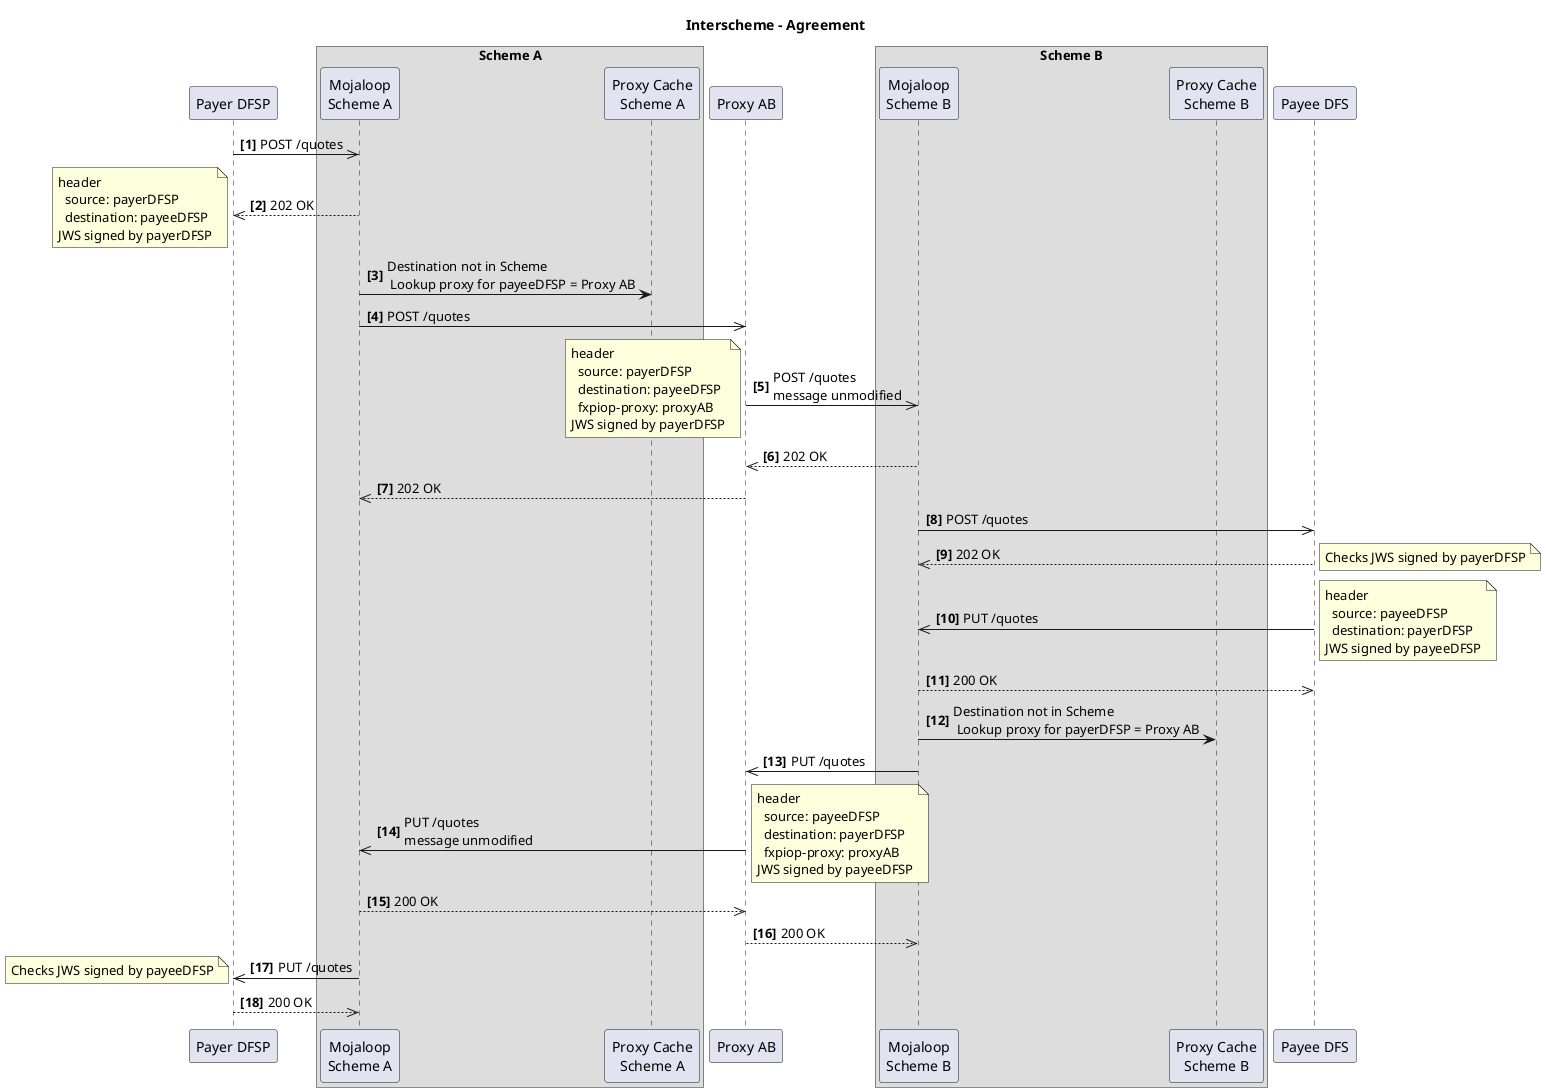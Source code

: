 @startuml

title Interscheme - Agreement

participant "Payer DFSP" as payerDFSP
box Scheme A
  participant "Mojaloop\nScheme A" as schemeA
  participant "Proxy Cache\nScheme A" as pc_A
end box
participant "Proxy AB" as xnp
box Scheme B
  participant "Mojaloop\nScheme B" as schemeB
  participant "Proxy Cache\nScheme B" as pc_B
end box
participant "Payee DFS" as payeeDFSP

autonumber 1 "<b>[0]"

payerDFSP ->> schemeA: POST /quotes
schemeA -->> payerDFSP: 202 OK
note left
header 
  source: payerDFSP
  destination: payeeDFSP
JWS signed by payerDFSP
end note
schemeA -> pc_A: Destination not in Scheme\n Lookup proxy for payeeDFSP = Proxy AB
schemeA ->> xnp: POST /quotes
xnp ->> schemeB: POST /quotes\nmessage unmodified
note left
header 
  source: payerDFSP
  destination: payeeDFSP
  fxpiop-proxy: proxyAB
JWS signed by payerDFSP
end note
schemeB -->> xnp: 202 OK
xnp -->> schemeA: 202 OK
schemeB->>payeeDFSP: POST /quotes
payeeDFSP-->>schemeB: 202 OK
note right
Checks JWS signed by payerDFSP
end note
payeeDFSP->>schemeB: PUT /quotes
note right
header 
  source: payeeDFSP
  destination: payerDFSP
JWS signed by payeeDFSP
end note
schemeB-->>payeeDFSP: 200 OK
schemeB -> pc_B: Destination not in Scheme\n Lookup proxy for payerDFSP = Proxy AB
schemeB->>xnp: PUT /quotes
xnp->>schemeA: PUT /quotes\nmessage unmodified
note right
header 
  source: payeeDFSP
  destination: payerDFSP
  fxpiop-proxy: proxyAB
JWS signed by payeeDFSP
end note
schemeA-->>xnp: 200 OK
xnp-->>schemeB: 200 OK
schemeA->>payerDFSP: PUT /quotes
note left
Checks JWS signed by payeeDFSP
end note
payerDFSP -->> schemeA: 200 OK


@enduml